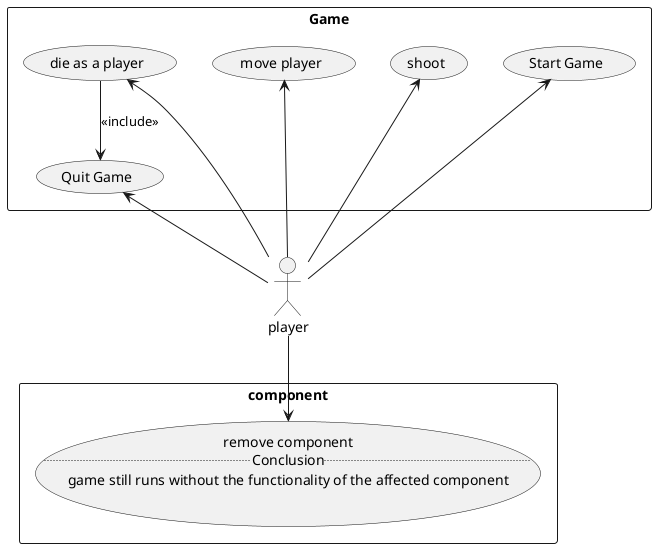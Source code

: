 @startuml
actor player as p

rectangle "Game" {
  usecase "Start Game" as start
  usecase "Quit Game" as quit
  usecase "shoot" as shoot
  usecase "move player" as move
  usecase "die as a player" as die
}
'adjust the usecases inside Game rectangle vertically'
rectangle "component"{
 usecase remove as "remove component
 ..Conclusion..
 game still runs without the functionality of the affected component"
}

'please format this better'
p -u-> start
p -u-> quit
p -u-> shoot
p -u-> move
p -u-> die
p -d-> remove
die -d-> quit: <<include>>

@enduml